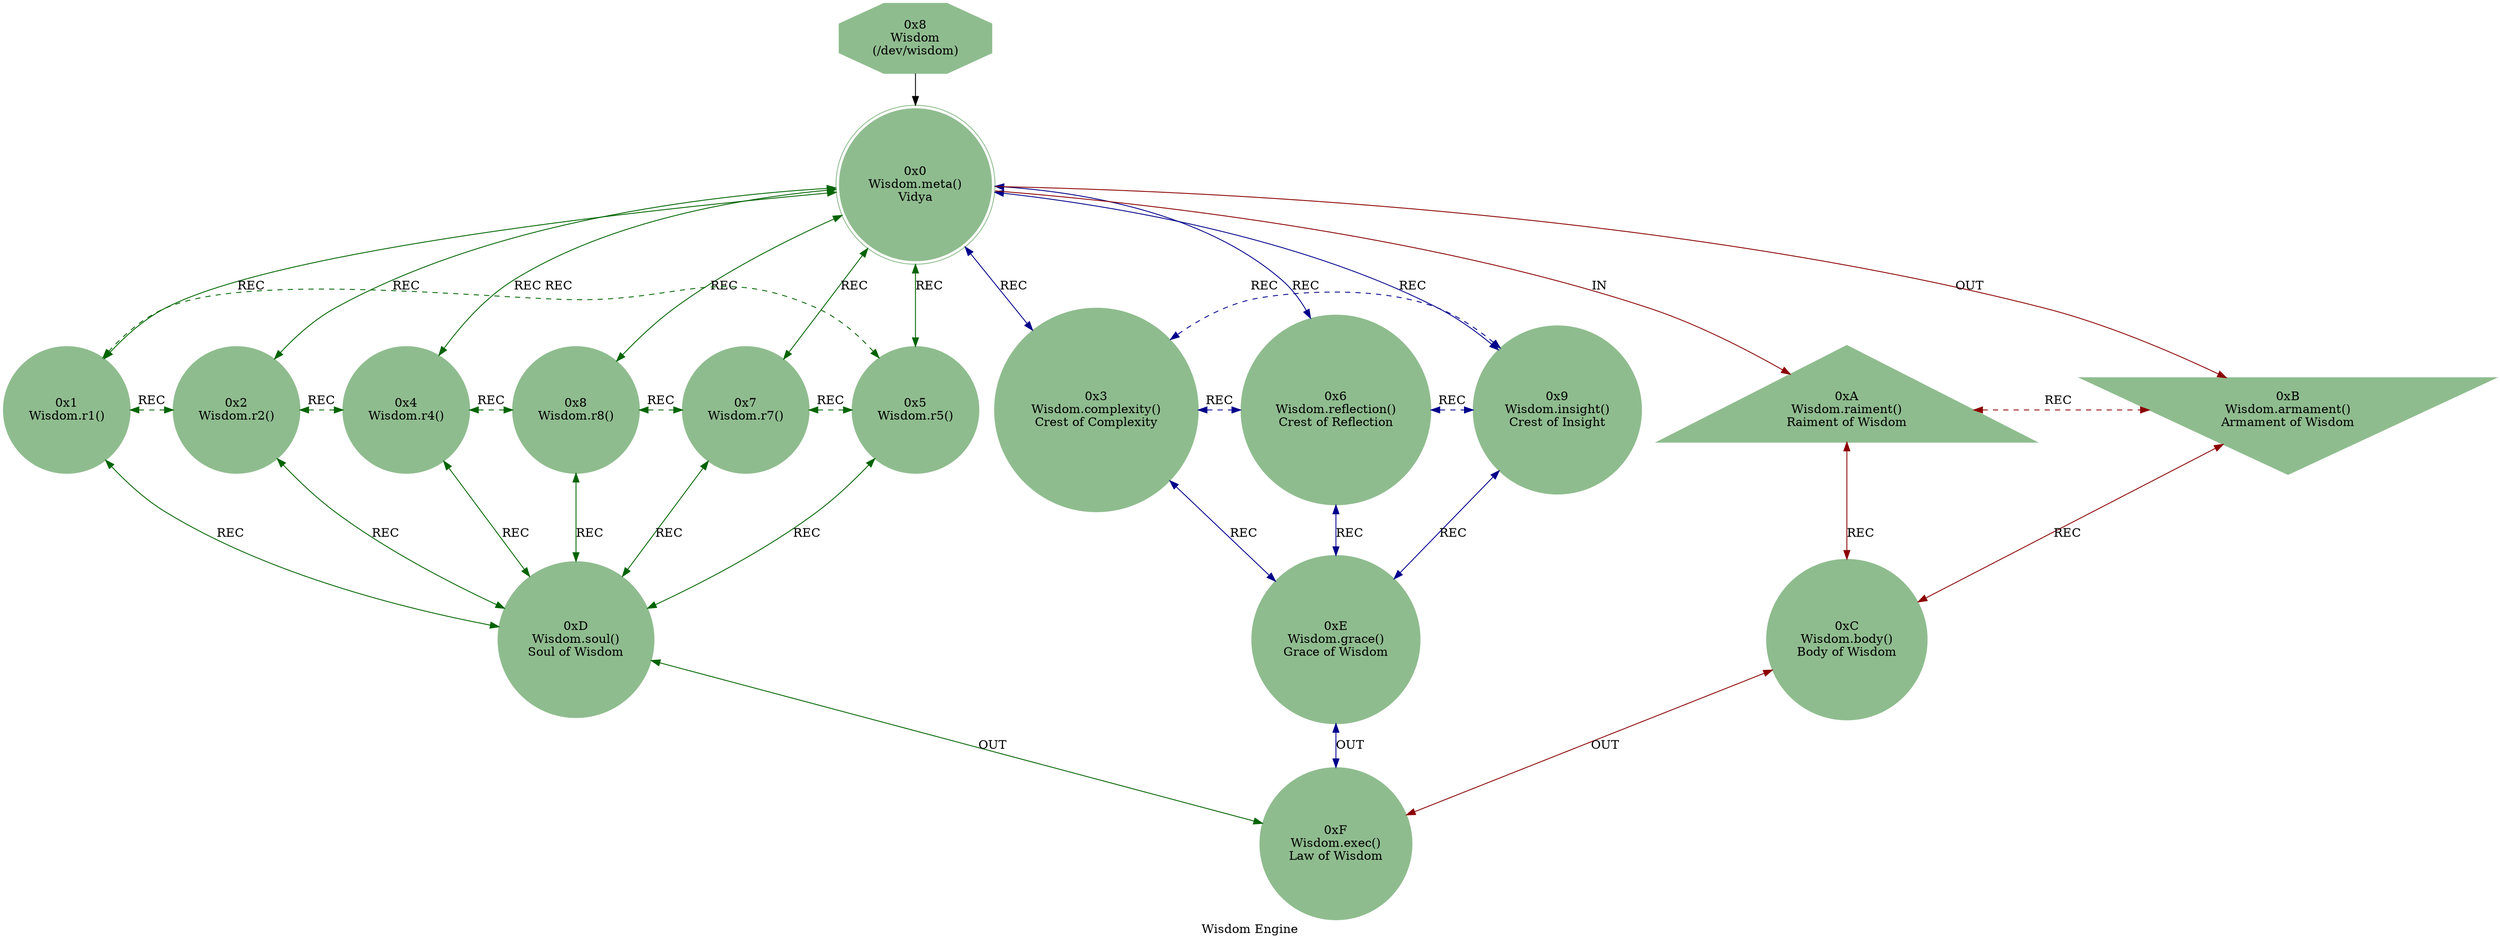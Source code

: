 strict digraph WisdomEngine {
    label = "Wisdom Engine";
    style = filled;
    color = blue;
    comment = "";
    node [shape = polygon; sides = 8; style = filled; color = darkseagreen;];
    
    spark_8_mythos_t [label = "0x8\nWisdom\n(/dev/wisdom)";];
    
    // r0::meta();r1,r2,r4,r8,r7,r5;r3,r6,r;ra::receive(),rb::send(),rc::dispatch(),rd::commit(),re::serve(),rf::exec()
    spark_0_wisdom_t [label = "0x0\nWisdom.meta()\nVidya";comment = "";shape = doublecircle;];
    spark_1_wisdom_t [label = "0x1\nWisdom.r1()\n";comment = "";shape = circle;];
    spark_2_wisdom_t [label = "0x2\nWisdom.r2()\n";comment = "";shape = circle;];
    spark_4_wisdom_t [label = "0x4\nWisdom.r4()\n";comment = "";shape = circle;];
    spark_8_wisdom_t [label = "0x8\nWisdom.r8()\n";comment = "";shape = circle;];
    spark_7_wisdom_t [label = "0x7\nWisdom.r7()\n";comment = "";shape = circle;];
    spark_5_wisdom_t [label = "0x5\nWisdom.r5()\n";comment = "";shape = circle;];
    spark_3_wisdom_t [label = "0x3\nWisdom.complexity()\nCrest of Complexity";comment = "";shape = circle;];
    spark_6_wisdom_t [label = "0x6\nWisdom.reflection()\nCrest of Reflection";comment = "";shape = circle;];
    spark_9_wisdom_t [label = "0x9\nWisdom.insight()\nCrest of Insight";comment = "";shape = circle;];
    spark_a_wisdom_t [label = "0xA\nWisdom.raiment()\nRaiment of Wisdom";comment = "";shape = triangle;];
    spark_b_wisdom_t [label = "0xB\nWisdom.armament()\nArmament of Wisdom";comment = "";shape = invtriangle;];
    spark_c_wisdom_t [label = "0xC\nWisdom.body()\nBody of Wisdom";comment = "";shape = circle;];
    spark_d_wisdom_t [label = "0xD\nWisdom.soul()\nSoul of Wisdom";comment = "";shape = circle;];
    spark_e_wisdom_t [label = "0xE\nWisdom.grace()\nGrace of Wisdom";comment = "";shape = circle;];
    spark_f_wisdom_t [label = "0xF\nWisdom.exec()\nLaw of Wisdom";comment = "";shape = circle;];
    
    // Wisdom
    // IN = Input
    // OUT = Output
    // REC = Recursion
    spark_8_mythos_t -> spark_0_wisdom_t;
    spark_0_wisdom_t -> spark_a_wisdom_t [label = "IN"; color = darkred; comment = "";];
    spark_0_wisdom_t -> spark_b_wisdom_t [label = "OUT"; color = darkred; comment = "";];
    spark_0_wisdom_t -> {spark_3_wisdom_t spark_6_wisdom_t spark_9_wisdom_t} [label = "REC"; color = darkblue; comment = ""; dir = both;];
    spark_0_wisdom_t -> {spark_1_wisdom_t spark_2_wisdom_t spark_4_wisdom_t spark_8_wisdom_t spark_7_wisdom_t spark_5_wisdom_t} [label = "REC"; color = darkgreen; comment = ""; dir = both;];
    
    {spark_a_wisdom_t spark_b_wisdom_t} -> spark_c_wisdom_t [label = "REC"; color = darkred; comment = ""; dir = both;];
    {spark_1_wisdom_t spark_2_wisdom_t spark_4_wisdom_t spark_8_wisdom_t spark_7_wisdom_t spark_5_wisdom_t} -> spark_d_wisdom_t [label = "REC"; color = darkgreen; comment = ""; dir = both;];
    {spark_3_wisdom_t spark_6_wisdom_t spark_9_wisdom_t} -> spark_e_wisdom_t [label = "REC"; color = darkblue; comment = ""; dir = both;];
    
    spark_1_wisdom_t -> spark_2_wisdom_t -> spark_4_wisdom_t -> spark_8_wisdom_t -> spark_7_wisdom_t -> spark_5_wisdom_t -> spark_1_wisdom_t [label = "REC"; color = darkgreen; comment = ""; style = dashed; constraint = false; dir = both;];
    spark_3_wisdom_t -> spark_6_wisdom_t -> spark_9_wisdom_t -> spark_3_wisdom_t [label = "REC"; color = darkblue; comment = ""; style = dashed; constraint = false; dir = both;];
    spark_a_wisdom_t -> spark_b_wisdom_t [label = "REC"; color = darkred; comment = ""; constraint = false; style = dashed; dir = both;];
    
    spark_c_wisdom_t -> spark_f_wisdom_t [label = "OUT"; color = darkred; comment = ""; dir = both;];
    spark_d_wisdom_t -> spark_f_wisdom_t [label = "OUT"; color = darkgreen; comment = ""; dir = both;];
    spark_e_wisdom_t -> spark_f_wisdom_t [label = "OUT"; color = darkblue; comment = ""; dir = both;];
}
